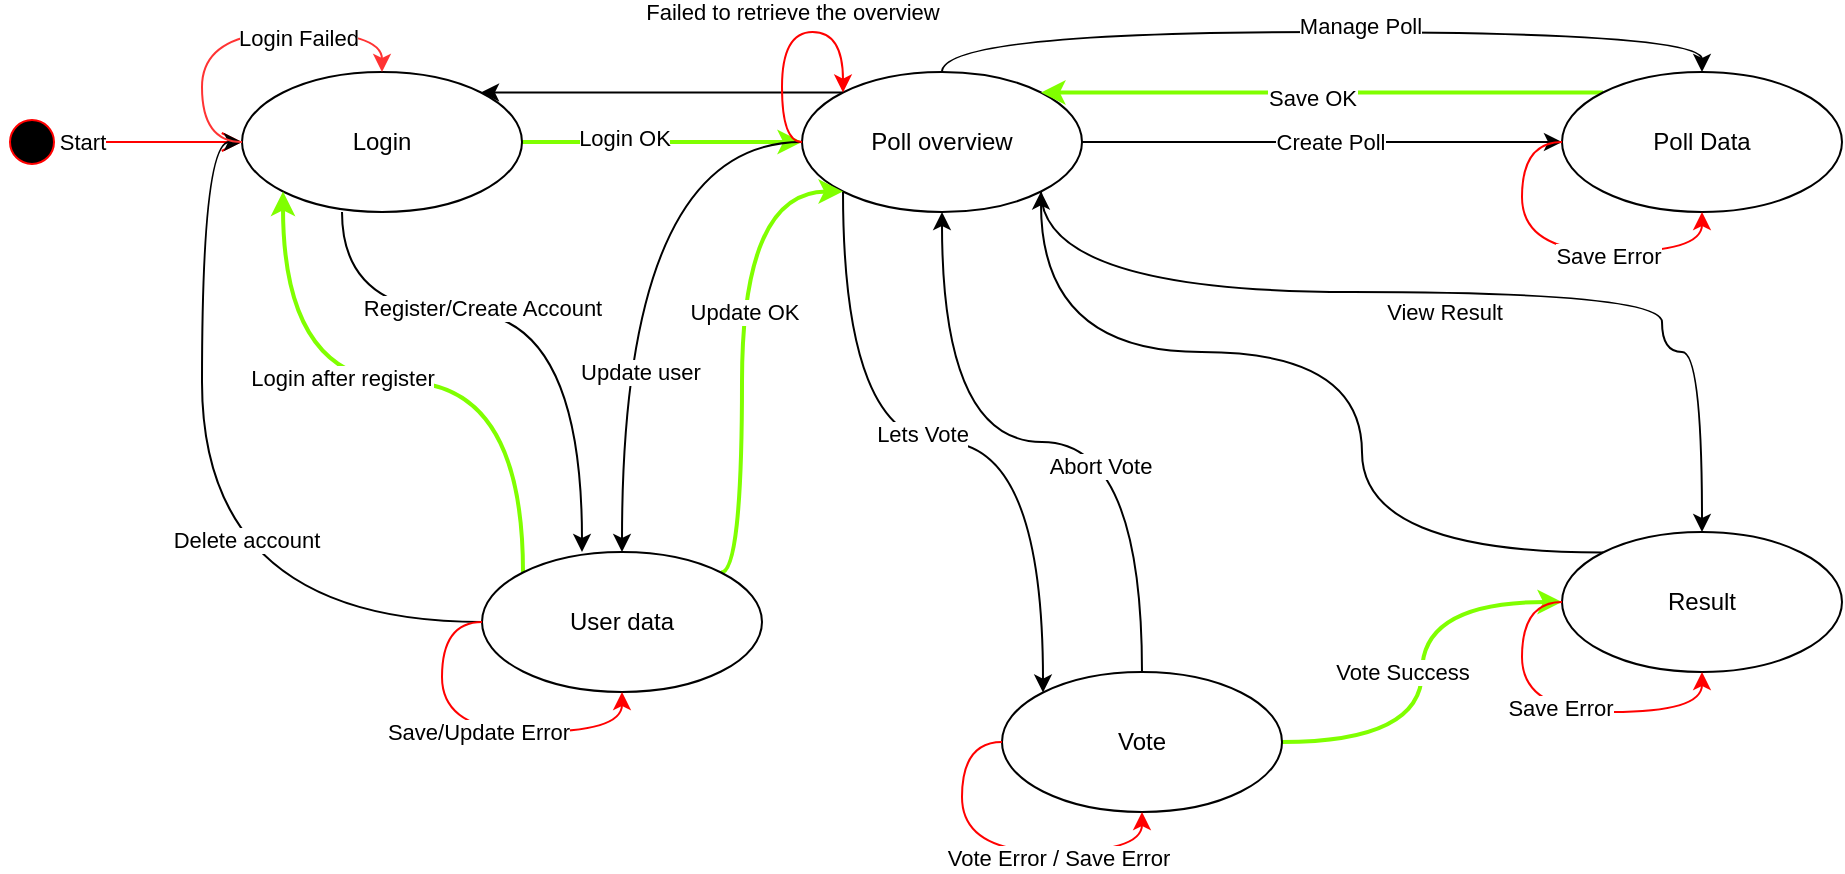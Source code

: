 <mxfile version="13.6.2" type="device"><diagram name="Page-1" id="e7e014a7-5840-1c2e-5031-d8a46d1fe8dd"><mxGraphModel dx="1106" dy="830" grid="1" gridSize="10" guides="1" tooltips="1" connect="1" arrows="1" fold="1" page="1" pageScale="1" pageWidth="1169" pageHeight="826" background="#ffffff" math="0" shadow="0"><root><mxCell id="0"/><mxCell id="1" parent="0"/><mxCell id="k7MwDcB0xPNuz_n1vNBX-41" value="" style="ellipse;html=1;shape=startState;fillColor=#000000;strokeColor=#ff0000;" parent="1" vertex="1"><mxGeometry x="80" y="280" width="30" height="30" as="geometry"/></mxCell><mxCell id="k7MwDcB0xPNuz_n1vNBX-42" value="" style="edgeStyle=orthogonalEdgeStyle;html=1;verticalAlign=bottom;endArrow=open;endSize=8;strokeColor=#ff0000;" parent="1" source="k7MwDcB0xPNuz_n1vNBX-41" edge="1"><mxGeometry relative="1" as="geometry"><mxPoint x="200" y="295" as="targetPoint"/></mxGeometry></mxCell><mxCell id="k7MwDcB0xPNuz_n1vNBX-76" value="Start" style="edgeLabel;html=1;align=center;verticalAlign=middle;resizable=0;points=[];" parent="k7MwDcB0xPNuz_n1vNBX-42" vertex="1" connectable="0"><mxGeometry x="-0.778" relative="1" as="geometry"><mxPoint as="offset"/></mxGeometry></mxCell><mxCell id="k7MwDcB0xPNuz_n1vNBX-50" style="edgeStyle=orthogonalEdgeStyle;curved=1;orthogonalLoop=1;jettySize=auto;html=1;exitX=0.5;exitY=1;exitDx=0;exitDy=0;" parent="1" edge="1"><mxGeometry relative="1" as="geometry"><mxPoint x="250" y="330" as="sourcePoint"/><mxPoint x="370" y="500" as="targetPoint"/><Array as="points"><mxPoint x="250" y="380"/><mxPoint x="370" y="380"/></Array></mxGeometry></mxCell><mxCell id="k7MwDcB0xPNuz_n1vNBX-78" value="Register/Create Account" style="edgeLabel;html=1;align=center;verticalAlign=middle;resizable=0;points=[];" parent="k7MwDcB0xPNuz_n1vNBX-50" vertex="1" connectable="0"><mxGeometry x="0.028" y="2" relative="1" as="geometry"><mxPoint x="-29" as="offset"/></mxGeometry></mxCell><mxCell id="k7MwDcB0xPNuz_n1vNBX-61" style="edgeStyle=orthogonalEdgeStyle;curved=1;orthogonalLoop=1;jettySize=auto;html=1;exitX=1;exitY=0.5;exitDx=0;exitDy=0;entryX=0;entryY=0.5;entryDx=0;entryDy=0;strokeColor=#80FF00;strokeWidth=2;" parent="1" source="k7MwDcB0xPNuz_n1vNBX-43" target="k7MwDcB0xPNuz_n1vNBX-44" edge="1"><mxGeometry relative="1" as="geometry"/></mxCell><mxCell id="k7MwDcB0xPNuz_n1vNBX-62" value="Login OK" style="edgeLabel;html=1;align=center;verticalAlign=middle;resizable=0;points=[];" parent="k7MwDcB0xPNuz_n1vNBX-61" vertex="1" connectable="0"><mxGeometry x="-0.271" y="2" relative="1" as="geometry"><mxPoint as="offset"/></mxGeometry></mxCell><mxCell id="k7MwDcB0xPNuz_n1vNBX-43" value="Login" style="ellipse;whiteSpace=wrap;html=1;" parent="1" vertex="1"><mxGeometry x="200" y="260" width="140" height="70" as="geometry"/></mxCell><mxCell id="k7MwDcB0xPNuz_n1vNBX-49" style="edgeStyle=orthogonalEdgeStyle;orthogonalLoop=1;jettySize=auto;html=1;curved=1;" parent="1" source="k7MwDcB0xPNuz_n1vNBX-44" target="k7MwDcB0xPNuz_n1vNBX-45" edge="1"><mxGeometry relative="1" as="geometry"/></mxCell><mxCell id="k7MwDcB0xPNuz_n1vNBX-79" value="Update user" style="edgeLabel;html=1;align=center;verticalAlign=middle;resizable=0;points=[];" parent="k7MwDcB0xPNuz_n1vNBX-49" vertex="1" connectable="0"><mxGeometry x="0.18" y="9" relative="1" as="geometry"><mxPoint y="31" as="offset"/></mxGeometry></mxCell><mxCell id="k7MwDcB0xPNuz_n1vNBX-59" style="edgeStyle=orthogonalEdgeStyle;curved=1;orthogonalLoop=1;jettySize=auto;html=1;exitX=1;exitY=0.5;exitDx=0;exitDy=0;" parent="1" source="k7MwDcB0xPNuz_n1vNBX-44" target="k7MwDcB0xPNuz_n1vNBX-48" edge="1"><mxGeometry relative="1" as="geometry"/></mxCell><mxCell id="k7MwDcB0xPNuz_n1vNBX-89" value="Create Poll" style="edgeLabel;html=1;align=center;verticalAlign=middle;resizable=0;points=[];" parent="k7MwDcB0xPNuz_n1vNBX-59" vertex="1" connectable="0"><mxGeometry x="0.033" relative="1" as="geometry"><mxPoint as="offset"/></mxGeometry></mxCell><mxCell id="k7MwDcB0xPNuz_n1vNBX-63" style="edgeStyle=orthogonalEdgeStyle;curved=1;orthogonalLoop=1;jettySize=auto;html=1;exitX=0;exitY=0;exitDx=0;exitDy=0;entryX=1;entryY=0;entryDx=0;entryDy=0;strokeWidth=1;" parent="1" source="k7MwDcB0xPNuz_n1vNBX-44" target="k7MwDcB0xPNuz_n1vNBX-43" edge="1"><mxGeometry relative="1" as="geometry"/></mxCell><mxCell id="k7MwDcB0xPNuz_n1vNBX-71" style="edgeStyle=orthogonalEdgeStyle;curved=1;orthogonalLoop=1;jettySize=auto;html=1;exitX=0;exitY=1;exitDx=0;exitDy=0;entryX=0;entryY=0;entryDx=0;entryDy=0;strokeColor=#000000;strokeWidth=1;" parent="1" source="k7MwDcB0xPNuz_n1vNBX-44" target="k7MwDcB0xPNuz_n1vNBX-46" edge="1"><mxGeometry relative="1" as="geometry"/></mxCell><mxCell id="k7MwDcB0xPNuz_n1vNBX-81" value="Lets Vote" style="edgeLabel;html=1;align=center;verticalAlign=middle;resizable=0;points=[];" parent="k7MwDcB0xPNuz_n1vNBX-71" vertex="1" connectable="0"><mxGeometry x="-0.308" y="39" relative="1" as="geometry"><mxPoint as="offset"/></mxGeometry></mxCell><mxCell id="k7MwDcB0xPNuz_n1vNBX-93" style="edgeStyle=orthogonalEdgeStyle;curved=1;orthogonalLoop=1;jettySize=auto;html=1;exitX=1;exitY=1;exitDx=0;exitDy=0;entryX=0.5;entryY=0;entryDx=0;entryDy=0;strokeColor=#000000;strokeWidth=1;" parent="1" source="k7MwDcB0xPNuz_n1vNBX-44" target="k7MwDcB0xPNuz_n1vNBX-47" edge="1"><mxGeometry relative="1" as="geometry"><Array as="points"><mxPoint x="600" y="370"/><mxPoint x="910" y="370"/><mxPoint x="910" y="400"/><mxPoint x="930" y="400"/></Array></mxGeometry></mxCell><mxCell id="k7MwDcB0xPNuz_n1vNBX-94" value="View Result" style="edgeLabel;html=1;align=center;verticalAlign=middle;resizable=0;points=[];" parent="k7MwDcB0xPNuz_n1vNBX-93" vertex="1" connectable="0"><mxGeometry x="-0.207" y="-26" relative="1" as="geometry"><mxPoint x="52.75" y="-16" as="offset"/></mxGeometry></mxCell><mxCell id="CiDGImDgEgWcfhFRovDg-1" style="edgeStyle=orthogonalEdgeStyle;orthogonalLoop=1;jettySize=auto;html=1;exitX=0.5;exitY=0;exitDx=0;exitDy=0;entryX=0.5;entryY=0;entryDx=0;entryDy=0;curved=1;" edge="1" parent="1" source="k7MwDcB0xPNuz_n1vNBX-44" target="k7MwDcB0xPNuz_n1vNBX-48"><mxGeometry relative="1" as="geometry"/></mxCell><mxCell id="CiDGImDgEgWcfhFRovDg-2" value="Manage Poll" style="edgeLabel;html=1;align=center;verticalAlign=middle;resizable=0;points=[];" vertex="1" connectable="0" parent="CiDGImDgEgWcfhFRovDg-1"><mxGeometry x="0.09" y="3" relative="1" as="geometry"><mxPoint as="offset"/></mxGeometry></mxCell><mxCell id="k7MwDcB0xPNuz_n1vNBX-44" value="Poll overview" style="ellipse;whiteSpace=wrap;html=1;" parent="1" vertex="1"><mxGeometry x="480" y="260" width="140" height="70" as="geometry"/></mxCell><mxCell id="k7MwDcB0xPNuz_n1vNBX-64" style="edgeStyle=orthogonalEdgeStyle;curved=1;orthogonalLoop=1;jettySize=auto;html=1;exitX=0;exitY=0;exitDx=0;exitDy=0;entryX=0;entryY=1;entryDx=0;entryDy=0;strokeWidth=2;strokeColor=#80FF00;" parent="1" source="k7MwDcB0xPNuz_n1vNBX-45" target="k7MwDcB0xPNuz_n1vNBX-43" edge="1"><mxGeometry relative="1" as="geometry"/></mxCell><mxCell id="k7MwDcB0xPNuz_n1vNBX-77" value="Login after register" style="edgeLabel;html=1;align=center;verticalAlign=middle;resizable=0;points=[];" parent="k7MwDcB0xPNuz_n1vNBX-64" vertex="1" connectable="0"><mxGeometry x="-0.048" y="3" relative="1" as="geometry"><mxPoint x="-37.75" y="-5" as="offset"/></mxGeometry></mxCell><mxCell id="k7MwDcB0xPNuz_n1vNBX-65" style="edgeStyle=orthogonalEdgeStyle;curved=1;orthogonalLoop=1;jettySize=auto;html=1;exitX=0;exitY=0.5;exitDx=0;exitDy=0;entryX=0;entryY=0.5;entryDx=0;entryDy=0;strokeColor=#000000;strokeWidth=1;" parent="1" source="k7MwDcB0xPNuz_n1vNBX-45" target="k7MwDcB0xPNuz_n1vNBX-43" edge="1"><mxGeometry relative="1" as="geometry"/></mxCell><mxCell id="k7MwDcB0xPNuz_n1vNBX-75" value="Delete account" style="edgeLabel;html=1;align=center;verticalAlign=middle;resizable=0;points=[];" parent="k7MwDcB0xPNuz_n1vNBX-65" vertex="1" connectable="0"><mxGeometry x="-0.41" y="-41" relative="1" as="geometry"><mxPoint as="offset"/></mxGeometry></mxCell><mxCell id="k7MwDcB0xPNuz_n1vNBX-74" style="edgeStyle=orthogonalEdgeStyle;curved=1;orthogonalLoop=1;jettySize=auto;html=1;exitX=1;exitY=0;exitDx=0;exitDy=0;entryX=0;entryY=1;entryDx=0;entryDy=0;strokeWidth=2;strokeColor=#80FF00;" parent="1" source="k7MwDcB0xPNuz_n1vNBX-45" target="k7MwDcB0xPNuz_n1vNBX-44" edge="1"><mxGeometry relative="1" as="geometry"><Array as="points"><mxPoint x="450" y="510"/><mxPoint x="450" y="320"/></Array></mxGeometry></mxCell><mxCell id="k7MwDcB0xPNuz_n1vNBX-80" value="Update OK" style="edgeLabel;html=1;align=center;verticalAlign=middle;resizable=0;points=[];" parent="k7MwDcB0xPNuz_n1vNBX-74" vertex="1" connectable="0"><mxGeometry x="-0.135" y="-1" relative="1" as="geometry"><mxPoint y="-31.8" as="offset"/></mxGeometry></mxCell><mxCell id="k7MwDcB0xPNuz_n1vNBX-45" value="User data" style="ellipse;whiteSpace=wrap;html=1;" parent="1" vertex="1"><mxGeometry x="320" y="500" width="140" height="70" as="geometry"/></mxCell><mxCell id="k7MwDcB0xPNuz_n1vNBX-69" style="edgeStyle=orthogonalEdgeStyle;curved=1;orthogonalLoop=1;jettySize=auto;html=1;exitX=1;exitY=0.5;exitDx=0;exitDy=0;entryX=0;entryY=0.5;entryDx=0;entryDy=0;strokeWidth=2;strokeColor=#80FF00;" parent="1" source="k7MwDcB0xPNuz_n1vNBX-46" target="k7MwDcB0xPNuz_n1vNBX-47" edge="1"><mxGeometry relative="1" as="geometry"/></mxCell><mxCell id="k7MwDcB0xPNuz_n1vNBX-83" value="Vote Success&lt;br&gt;" style="edgeLabel;html=1;align=center;verticalAlign=middle;resizable=0;points=[];" parent="k7MwDcB0xPNuz_n1vNBX-69" vertex="1" connectable="0"><mxGeometry x="0.267" y="-2" relative="1" as="geometry"><mxPoint x="-12" y="28" as="offset"/></mxGeometry></mxCell><mxCell id="k7MwDcB0xPNuz_n1vNBX-72" style="edgeStyle=orthogonalEdgeStyle;curved=1;orthogonalLoop=1;jettySize=auto;html=1;exitX=0.5;exitY=0;exitDx=0;exitDy=0;entryX=0.5;entryY=1;entryDx=0;entryDy=0;strokeColor=#000000;strokeWidth=1;" parent="1" source="k7MwDcB0xPNuz_n1vNBX-46" target="k7MwDcB0xPNuz_n1vNBX-44" edge="1"><mxGeometry relative="1" as="geometry"/></mxCell><mxCell id="k7MwDcB0xPNuz_n1vNBX-82" value="Abort Vote" style="edgeLabel;html=1;align=center;verticalAlign=middle;resizable=0;points=[];" parent="k7MwDcB0xPNuz_n1vNBX-72" vertex="1" connectable="0"><mxGeometry x="-0.376" y="21" relative="1" as="geometry"><mxPoint as="offset"/></mxGeometry></mxCell><mxCell id="k7MwDcB0xPNuz_n1vNBX-46" value="Vote" style="ellipse;whiteSpace=wrap;html=1;" parent="1" vertex="1"><mxGeometry x="580" y="560" width="140" height="70" as="geometry"/></mxCell><mxCell id="k7MwDcB0xPNuz_n1vNBX-73" style="edgeStyle=orthogonalEdgeStyle;curved=1;orthogonalLoop=1;jettySize=auto;html=1;exitX=0;exitY=0;exitDx=0;exitDy=0;entryX=1;entryY=1;entryDx=0;entryDy=0;strokeColor=#000000;strokeWidth=1;" parent="1" source="k7MwDcB0xPNuz_n1vNBX-47" target="k7MwDcB0xPNuz_n1vNBX-44" edge="1"><mxGeometry relative="1" as="geometry"><Array as="points"><mxPoint x="760" y="500"/><mxPoint x="760" y="400"/><mxPoint x="600" y="400"/></Array></mxGeometry></mxCell><mxCell id="k7MwDcB0xPNuz_n1vNBX-47" value="Result" style="ellipse;whiteSpace=wrap;html=1;" parent="1" vertex="1"><mxGeometry x="860" y="490" width="140" height="70" as="geometry"/></mxCell><mxCell id="k7MwDcB0xPNuz_n1vNBX-66" style="edgeStyle=orthogonalEdgeStyle;curved=1;orthogonalLoop=1;jettySize=auto;html=1;exitX=0;exitY=0;exitDx=0;exitDy=0;entryX=1;entryY=0;entryDx=0;entryDy=0;strokeWidth=2;strokeColor=#80FF00;" parent="1" source="k7MwDcB0xPNuz_n1vNBX-48" target="k7MwDcB0xPNuz_n1vNBX-44" edge="1"><mxGeometry relative="1" as="geometry"/></mxCell><mxCell id="k7MwDcB0xPNuz_n1vNBX-90" value="Save OK" style="edgeLabel;html=1;align=center;verticalAlign=middle;resizable=0;points=[];" parent="k7MwDcB0xPNuz_n1vNBX-66" vertex="1" connectable="0"><mxGeometry x="0.036" y="2" relative="1" as="geometry"><mxPoint as="offset"/></mxGeometry></mxCell><mxCell id="k7MwDcB0xPNuz_n1vNBX-48" value="Poll Data" style="ellipse;whiteSpace=wrap;html=1;" parent="1" vertex="1"><mxGeometry x="860" y="260" width="140" height="70" as="geometry"/></mxCell><mxCell id="k7MwDcB0xPNuz_n1vNBX-52" value="Save/Update Error&lt;br&gt;" style="edgeStyle=orthogonalEdgeStyle;curved=1;orthogonalLoop=1;jettySize=auto;html=1;exitX=0;exitY=0.5;exitDx=0;exitDy=0;strokeColor=#FF0000;" parent="1" source="k7MwDcB0xPNuz_n1vNBX-45" target="k7MwDcB0xPNuz_n1vNBX-45" edge="1"><mxGeometry relative="1" as="geometry"/></mxCell><mxCell id="k7MwDcB0xPNuz_n1vNBX-53" style="edgeStyle=orthogonalEdgeStyle;curved=1;orthogonalLoop=1;jettySize=auto;html=1;exitX=0;exitY=0.5;exitDx=0;exitDy=0;entryX=0.5;entryY=1;entryDx=0;entryDy=0;strokeColor=#FF0000;" parent="1" source="k7MwDcB0xPNuz_n1vNBX-46" target="k7MwDcB0xPNuz_n1vNBX-46" edge="1"><mxGeometry relative="1" as="geometry"/></mxCell><mxCell id="k7MwDcB0xPNuz_n1vNBX-88" value="Vote Error / Save Error" style="edgeLabel;html=1;align=center;verticalAlign=middle;resizable=0;points=[];" parent="k7MwDcB0xPNuz_n1vNBX-53" vertex="1" connectable="0"><mxGeometry x="0.33" y="-3" relative="1" as="geometry"><mxPoint as="offset"/></mxGeometry></mxCell><mxCell id="k7MwDcB0xPNuz_n1vNBX-54" style="edgeStyle=orthogonalEdgeStyle;curved=1;orthogonalLoop=1;jettySize=auto;html=1;exitX=0;exitY=0.5;exitDx=0;exitDy=0;fillColor=#e51400;strokeColor=#FF0000;" parent="1" source="k7MwDcB0xPNuz_n1vNBX-47" target="k7MwDcB0xPNuz_n1vNBX-47" edge="1"><mxGeometry relative="1" as="geometry"/></mxCell><mxCell id="k7MwDcB0xPNuz_n1vNBX-87" value="Save Error&lt;br&gt;" style="edgeLabel;html=1;align=center;verticalAlign=middle;resizable=0;points=[];" parent="k7MwDcB0xPNuz_n1vNBX-54" vertex="1" connectable="0"><mxGeometry x="0.016" y="2" relative="1" as="geometry"><mxPoint as="offset"/></mxGeometry></mxCell><mxCell id="k7MwDcB0xPNuz_n1vNBX-55" style="edgeStyle=orthogonalEdgeStyle;curved=1;orthogonalLoop=1;jettySize=auto;html=1;exitX=0;exitY=0.5;exitDx=0;exitDy=0;strokeColor=#FF0000;" parent="1" source="k7MwDcB0xPNuz_n1vNBX-48" target="k7MwDcB0xPNuz_n1vNBX-48" edge="1"><mxGeometry relative="1" as="geometry"/></mxCell><mxCell id="k7MwDcB0xPNuz_n1vNBX-86" value="Save Error&lt;br&gt;" style="edgeLabel;html=1;align=center;verticalAlign=middle;resizable=0;points=[];" parent="k7MwDcB0xPNuz_n1vNBX-55" vertex="1" connectable="0"><mxGeometry x="0.276" y="-2" relative="1" as="geometry"><mxPoint as="offset"/></mxGeometry></mxCell><mxCell id="k7MwDcB0xPNuz_n1vNBX-56" style="edgeStyle=orthogonalEdgeStyle;curved=1;orthogonalLoop=1;jettySize=auto;html=1;exitX=0;exitY=0.5;exitDx=0;exitDy=0;entryX=0.5;entryY=0;entryDx=0;entryDy=0;strokeColor=#FF3333;" parent="1" source="k7MwDcB0xPNuz_n1vNBX-43" target="k7MwDcB0xPNuz_n1vNBX-43" edge="1"><mxGeometry relative="1" as="geometry"><Array as="points"><mxPoint x="180" y="295"/><mxPoint x="180" y="240"/><mxPoint x="270" y="240"/></Array></mxGeometry></mxCell><mxCell id="k7MwDcB0xPNuz_n1vNBX-84" value="Login Failed&lt;br&gt;" style="edgeLabel;html=1;align=center;verticalAlign=middle;resizable=0;points=[];" parent="k7MwDcB0xPNuz_n1vNBX-56" vertex="1" connectable="0"><mxGeometry x="0.33" y="-3" relative="1" as="geometry"><mxPoint as="offset"/></mxGeometry></mxCell><mxCell id="st1FU3uupXdYdsbqFewt-2" style="edgeStyle=orthogonalEdgeStyle;orthogonalLoop=1;jettySize=auto;html=1;exitX=0;exitY=0.5;exitDx=0;exitDy=0;entryX=0;entryY=0;entryDx=0;entryDy=0;curved=1;strokeColor=#FF0000;" parent="1" source="k7MwDcB0xPNuz_n1vNBX-44" target="k7MwDcB0xPNuz_n1vNBX-44" edge="1"><mxGeometry relative="1" as="geometry"><Array as="points"><mxPoint x="470" y="295"/><mxPoint x="470" y="240"/><mxPoint x="501" y="240"/></Array></mxGeometry></mxCell><mxCell id="st1FU3uupXdYdsbqFewt-3" value="Failed to retrieve the overview" style="edgeLabel;html=1;align=center;verticalAlign=middle;resizable=0;points=[];rotation=0;" parent="st1FU3uupXdYdsbqFewt-2" vertex="1" connectable="0"><mxGeometry x="0.113" y="-4" relative="1" as="geometry"><mxPoint y="-14" as="offset"/></mxGeometry></mxCell></root></mxGraphModel></diagram></mxfile>